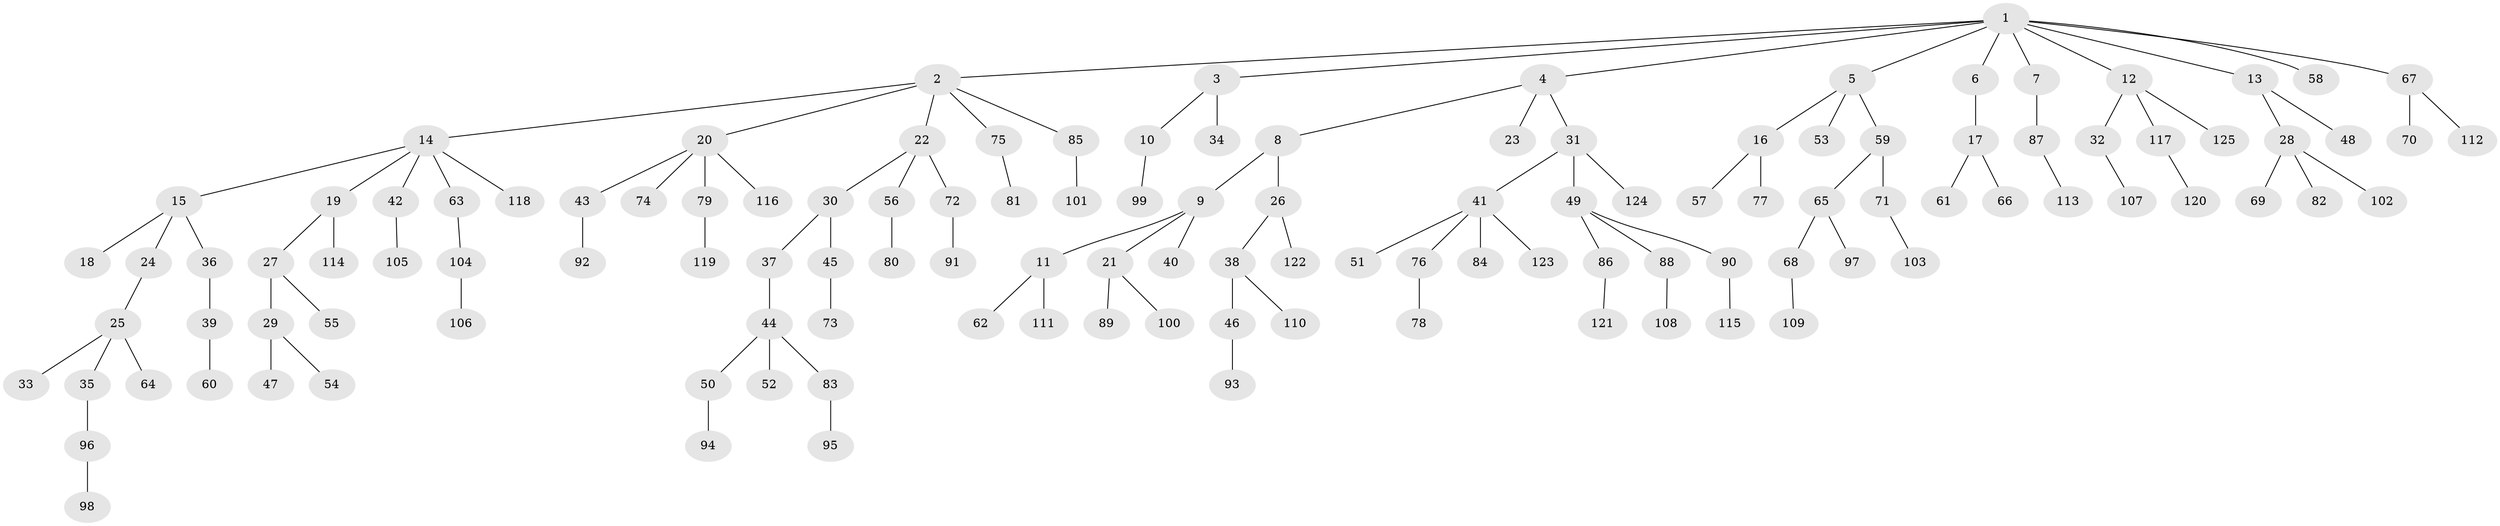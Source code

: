 // Generated by graph-tools (version 1.1) at 2025/11/02/27/25 16:11:28]
// undirected, 125 vertices, 124 edges
graph export_dot {
graph [start="1"]
  node [color=gray90,style=filled];
  1;
  2;
  3;
  4;
  5;
  6;
  7;
  8;
  9;
  10;
  11;
  12;
  13;
  14;
  15;
  16;
  17;
  18;
  19;
  20;
  21;
  22;
  23;
  24;
  25;
  26;
  27;
  28;
  29;
  30;
  31;
  32;
  33;
  34;
  35;
  36;
  37;
  38;
  39;
  40;
  41;
  42;
  43;
  44;
  45;
  46;
  47;
  48;
  49;
  50;
  51;
  52;
  53;
  54;
  55;
  56;
  57;
  58;
  59;
  60;
  61;
  62;
  63;
  64;
  65;
  66;
  67;
  68;
  69;
  70;
  71;
  72;
  73;
  74;
  75;
  76;
  77;
  78;
  79;
  80;
  81;
  82;
  83;
  84;
  85;
  86;
  87;
  88;
  89;
  90;
  91;
  92;
  93;
  94;
  95;
  96;
  97;
  98;
  99;
  100;
  101;
  102;
  103;
  104;
  105;
  106;
  107;
  108;
  109;
  110;
  111;
  112;
  113;
  114;
  115;
  116;
  117;
  118;
  119;
  120;
  121;
  122;
  123;
  124;
  125;
  1 -- 2;
  1 -- 3;
  1 -- 4;
  1 -- 5;
  1 -- 6;
  1 -- 7;
  1 -- 12;
  1 -- 13;
  1 -- 58;
  1 -- 67;
  2 -- 14;
  2 -- 20;
  2 -- 22;
  2 -- 75;
  2 -- 85;
  3 -- 10;
  3 -- 34;
  4 -- 8;
  4 -- 23;
  4 -- 31;
  5 -- 16;
  5 -- 53;
  5 -- 59;
  6 -- 17;
  7 -- 87;
  8 -- 9;
  8 -- 26;
  9 -- 11;
  9 -- 21;
  9 -- 40;
  10 -- 99;
  11 -- 62;
  11 -- 111;
  12 -- 32;
  12 -- 117;
  12 -- 125;
  13 -- 28;
  13 -- 48;
  14 -- 15;
  14 -- 19;
  14 -- 42;
  14 -- 63;
  14 -- 118;
  15 -- 18;
  15 -- 24;
  15 -- 36;
  16 -- 57;
  16 -- 77;
  17 -- 61;
  17 -- 66;
  19 -- 27;
  19 -- 114;
  20 -- 43;
  20 -- 74;
  20 -- 79;
  20 -- 116;
  21 -- 89;
  21 -- 100;
  22 -- 30;
  22 -- 56;
  22 -- 72;
  24 -- 25;
  25 -- 33;
  25 -- 35;
  25 -- 64;
  26 -- 38;
  26 -- 122;
  27 -- 29;
  27 -- 55;
  28 -- 69;
  28 -- 82;
  28 -- 102;
  29 -- 47;
  29 -- 54;
  30 -- 37;
  30 -- 45;
  31 -- 41;
  31 -- 49;
  31 -- 124;
  32 -- 107;
  35 -- 96;
  36 -- 39;
  37 -- 44;
  38 -- 46;
  38 -- 110;
  39 -- 60;
  41 -- 51;
  41 -- 76;
  41 -- 84;
  41 -- 123;
  42 -- 105;
  43 -- 92;
  44 -- 50;
  44 -- 52;
  44 -- 83;
  45 -- 73;
  46 -- 93;
  49 -- 86;
  49 -- 88;
  49 -- 90;
  50 -- 94;
  56 -- 80;
  59 -- 65;
  59 -- 71;
  63 -- 104;
  65 -- 68;
  65 -- 97;
  67 -- 70;
  67 -- 112;
  68 -- 109;
  71 -- 103;
  72 -- 91;
  75 -- 81;
  76 -- 78;
  79 -- 119;
  83 -- 95;
  85 -- 101;
  86 -- 121;
  87 -- 113;
  88 -- 108;
  90 -- 115;
  96 -- 98;
  104 -- 106;
  117 -- 120;
}
